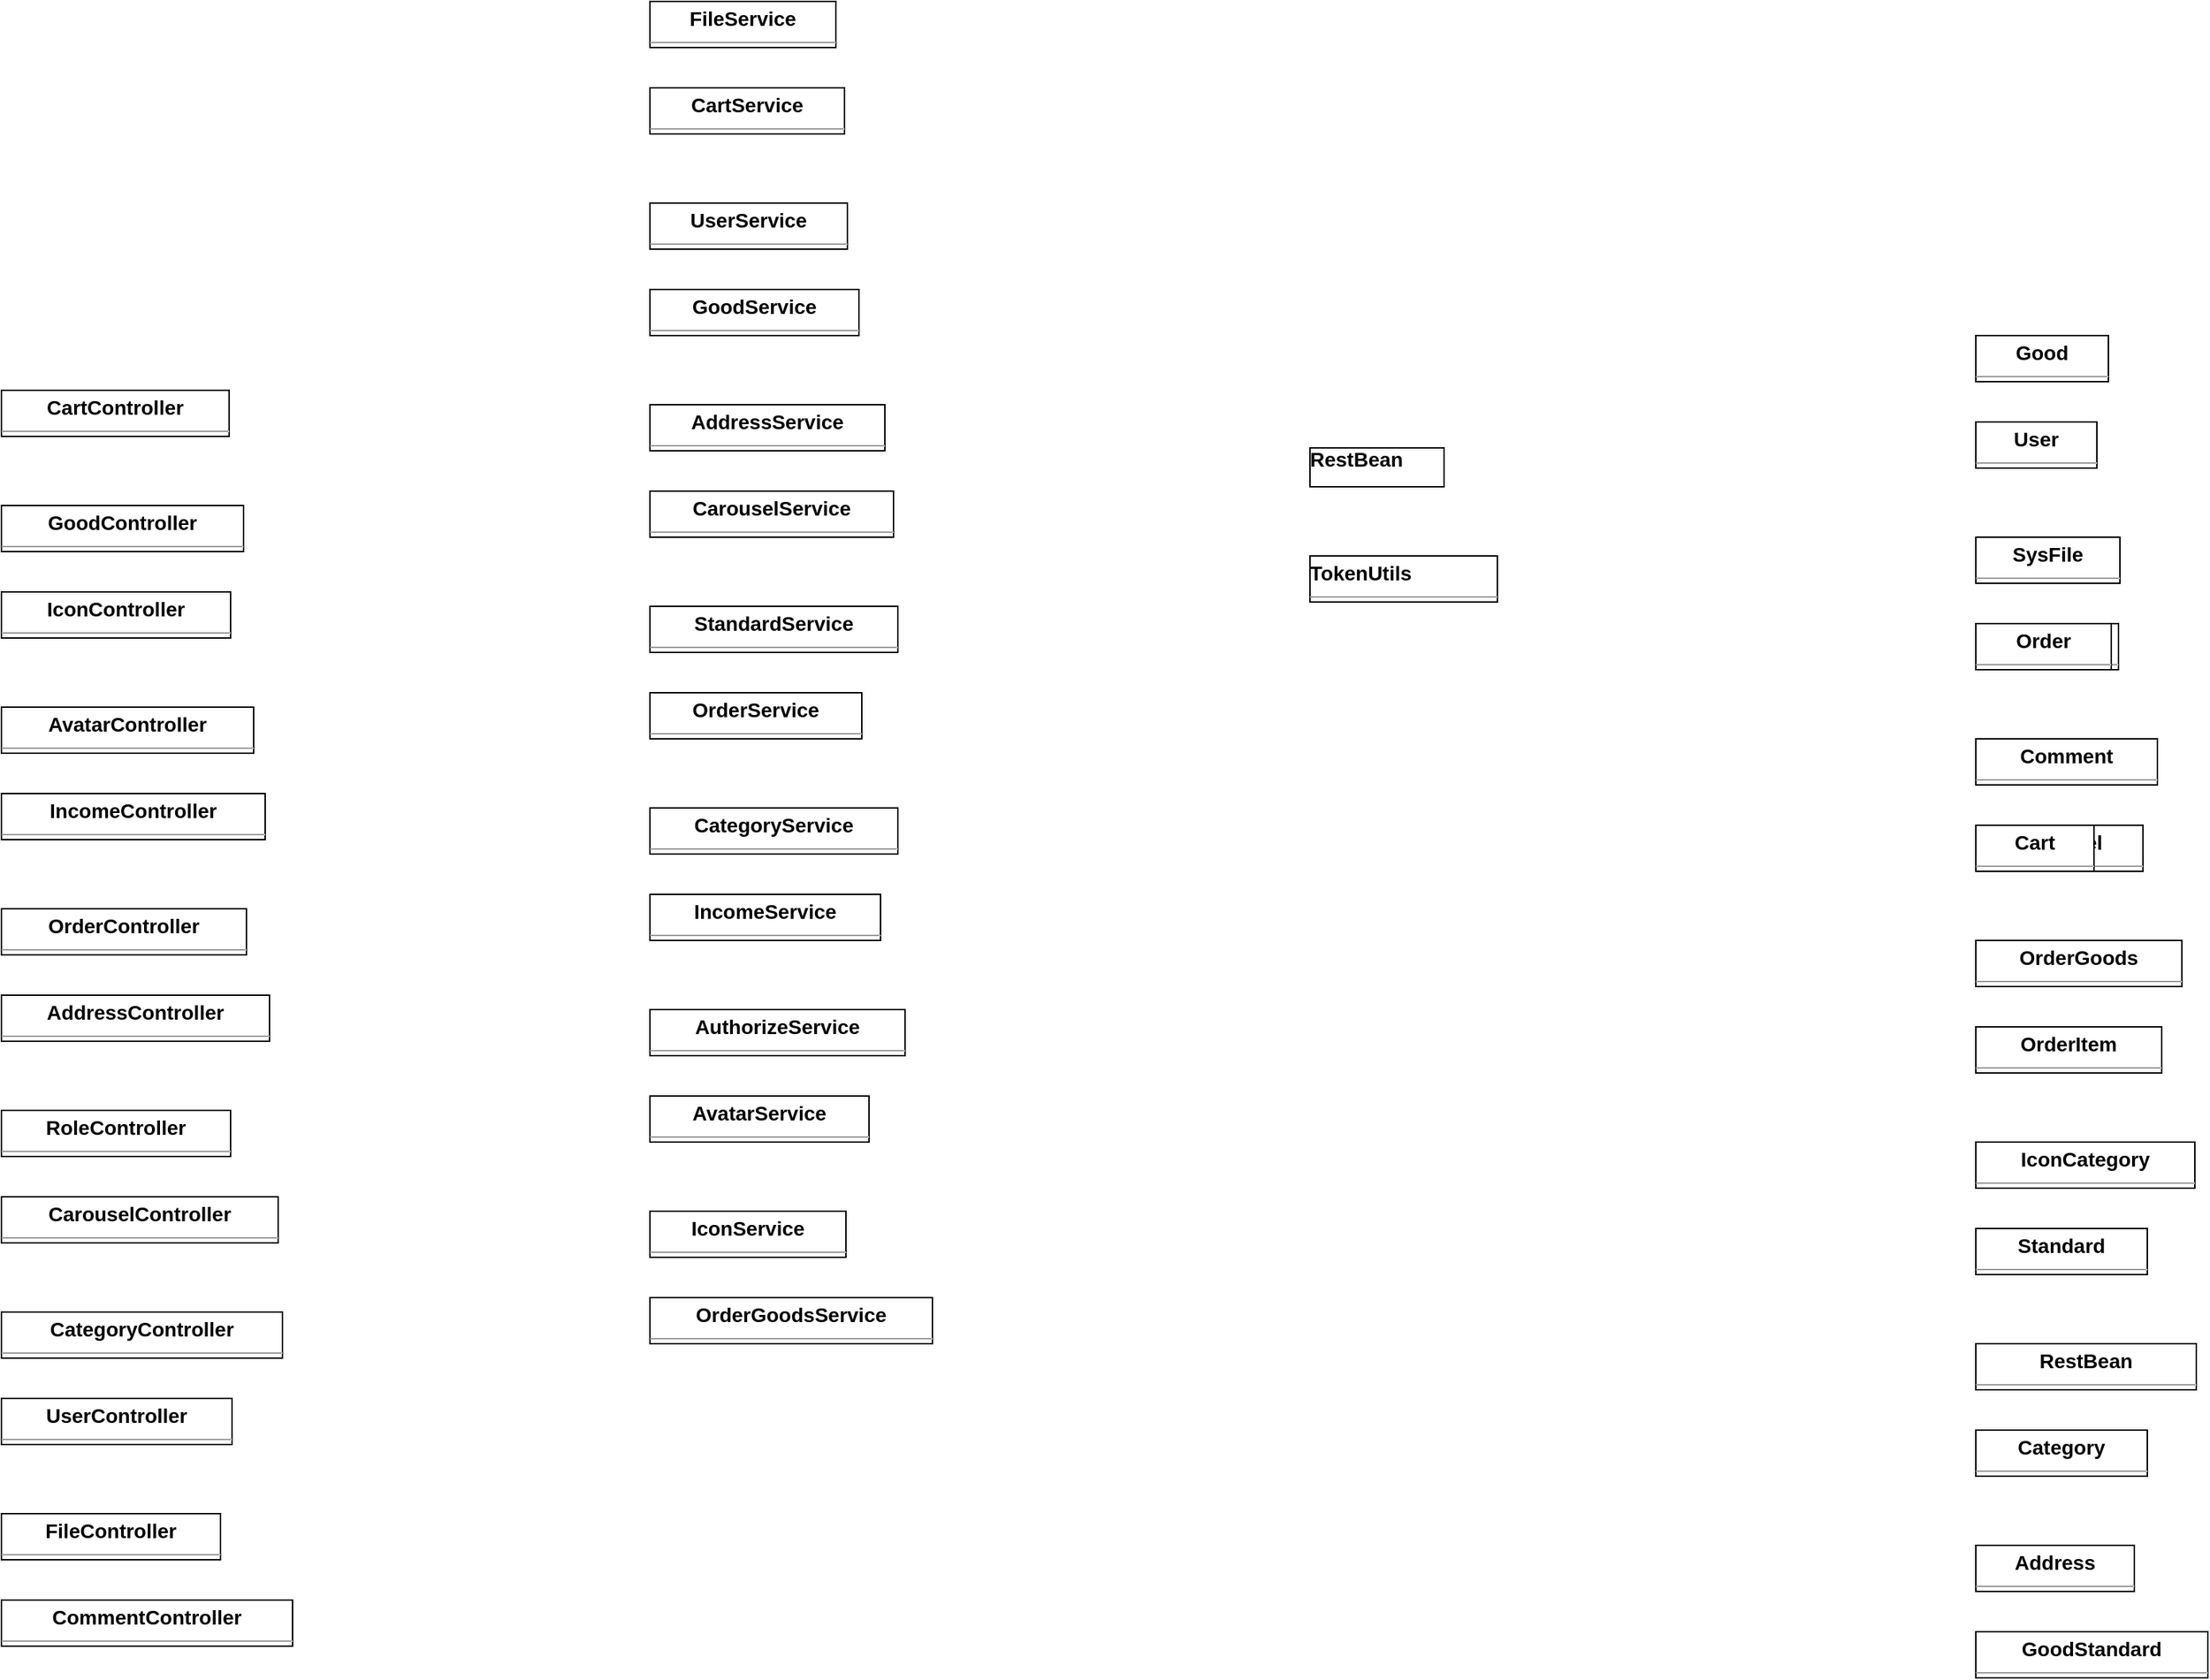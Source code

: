 <mxfile version="24.2.2" type="github">
  <diagram id="kwndpxM6aQohwFW0s9ph" name="第 1 页">
    <mxGraphModel dx="3793" dy="1783" grid="1" gridSize="10" guides="1" tooltips="1" connect="1" arrows="1" fold="1" page="0" pageScale="1" pageWidth="827" pageHeight="1169" background="none" math="0" shadow="0">
      <root>
        <mxCell id="0" />
        <mxCell id="1" parent="0" />
        <mxCell id="node9" value="&lt;p style=&quot;margin: 4px 0px 0px;&quot;&gt;&lt;b&gt;AddressController&lt;/b&gt;&lt;/p&gt;&lt;hr size=&quot;1&quot;&gt;" style="verticalAlign=top;align=center;overflow=fill;fontSize=14;fontFamily=Helvetica;html=1;rounded=0;shadow=0;comic=0;labelBackgroundColor=none;strokeWidth=1;" parent="1" vertex="1">
          <mxGeometry x="-1000" y="370" width="186" height="32" as="geometry" />
        </mxCell>
        <mxCell id="node5" value="&lt;p style=&quot;margin: 4px 0px 0px;&quot;&gt;&lt;b&gt;AvatarController&lt;/b&gt;&lt;/p&gt;&lt;hr size=&quot;1&quot;&gt;" style="verticalAlign=top;align=center;overflow=fill;fontSize=14;fontFamily=Helvetica;html=1;rounded=0;shadow=0;comic=0;labelBackgroundColor=none;strokeWidth=1;" parent="1" vertex="1">
          <mxGeometry x="-1000" y="170" width="175" height="32" as="geometry" />
        </mxCell>
        <mxCell id="node1" value="&lt;p style=&quot;margin: 4px 0px 0px;&quot;&gt;&lt;b&gt;CarouselController&lt;/b&gt;&lt;/p&gt;&lt;hr size=&quot;1&quot;&gt;" style="verticalAlign=top;align=center;overflow=fill;fontSize=14;fontFamily=Helvetica;html=1;rounded=0;shadow=0;comic=0;labelBackgroundColor=none;strokeWidth=1;" parent="1" vertex="1">
          <mxGeometry x="-1000" y="510" width="192" height="32" as="geometry" />
        </mxCell>
        <mxCell id="node8" value="&lt;p style=&quot;margin: 4px 0px 0px;&quot;&gt;&lt;b&gt;CartController&lt;/b&gt;&lt;/p&gt;&lt;hr size=&quot;1&quot;&gt;" style="verticalAlign=top;align=center;overflow=fill;fontSize=14;fontFamily=Helvetica;html=1;rounded=0;shadow=0;comic=0;labelBackgroundColor=none;strokeWidth=1;" parent="1" vertex="1">
          <mxGeometry x="-1000" y="-50" width="158" height="32" as="geometry" />
        </mxCell>
        <mxCell id="node7" value="&lt;p style=&quot;margin: 4px 0px 0px;&quot;&gt;&lt;b&gt;CategoryController&lt;/b&gt;&lt;/p&gt;&lt;hr size=&quot;1&quot;&gt;" style="verticalAlign=top;align=center;overflow=fill;fontSize=14;fontFamily=Helvetica;html=1;rounded=0;shadow=0;comic=0;labelBackgroundColor=none;strokeWidth=1;" parent="1" vertex="1">
          <mxGeometry x="-1000" y="590" width="195" height="32" as="geometry" />
        </mxCell>
        <mxCell id="node2" value="&lt;p style=&quot;margin: 4px 0px 0px;&quot;&gt;&lt;b&gt;CommentController&lt;/b&gt;&lt;/p&gt;&lt;hr size=&quot;1&quot;&gt;" style="verticalAlign=top;align=center;overflow=fill;fontSize=14;fontFamily=Helvetica;html=1;rounded=0;shadow=0;comic=0;labelBackgroundColor=none;strokeWidth=1;" parent="1" vertex="1">
          <mxGeometry x="-1000" y="790" width="202" height="32" as="geometry" />
        </mxCell>
        <mxCell id="node6" value="&lt;p style=&quot;margin: 4px 0px 0px;&quot;&gt;&lt;b&gt;FileController&lt;/b&gt;&lt;/p&gt;&lt;hr size=&quot;1&quot;&gt;" style="verticalAlign=top;align=center;overflow=fill;fontSize=14;fontFamily=Helvetica;html=1;rounded=0;shadow=0;comic=0;labelBackgroundColor=none;strokeWidth=1;" parent="1" vertex="1">
          <mxGeometry x="-1000" y="730" width="152" height="32" as="geometry" />
        </mxCell>
        <mxCell id="node4" value="&lt;p style=&quot;margin: 4px 0px 0px;&quot;&gt;&lt;b&gt;GoodController&lt;/b&gt;&lt;/p&gt;&lt;hr size=&quot;1&quot;&gt;" style="verticalAlign=top;align=center;overflow=fill;fontSize=14;fontFamily=Helvetica;html=1;rounded=0;shadow=0;comic=0;labelBackgroundColor=none;strokeWidth=1;" parent="1" vertex="1">
          <mxGeometry x="-1000" y="30" width="168" height="32" as="geometry" />
        </mxCell>
        <mxCell id="node12" value="&lt;p style=&quot;margin: 4px 0px 0px;&quot;&gt;&lt;b&gt;IconController&lt;/b&gt;&lt;/p&gt;&lt;hr size=&quot;1&quot;&gt;" style="verticalAlign=top;align=center;overflow=fill;fontSize=14;fontFamily=Helvetica;html=1;rounded=0;shadow=0;comic=0;labelBackgroundColor=none;strokeWidth=1;" parent="1" vertex="1">
          <mxGeometry x="-1000" y="90" width="159" height="32" as="geometry" />
        </mxCell>
        <mxCell id="node10" value="&lt;p style=&quot;margin: 4px 0px 0px;&quot;&gt;&lt;b&gt;IncomeController&lt;/b&gt;&lt;/p&gt;&lt;hr size=&quot;1&quot;&gt;" style="verticalAlign=top;align=center;overflow=fill;fontSize=14;fontFamily=Helvetica;html=1;rounded=0;shadow=0;comic=0;labelBackgroundColor=none;strokeWidth=1;" parent="1" vertex="1">
          <mxGeometry x="-1000" y="230" width="183" height="32" as="geometry" />
        </mxCell>
        <mxCell id="node3" value="&lt;p style=&quot;margin: 4px 0px 0px;&quot;&gt;&lt;b&gt;OrderController&lt;/b&gt;&lt;/p&gt;&lt;hr size=&quot;1&quot;&gt;" style="verticalAlign=top;align=center;overflow=fill;fontSize=14;fontFamily=Helvetica;html=1;rounded=0;shadow=0;comic=0;labelBackgroundColor=none;strokeWidth=1;" parent="1" vertex="1">
          <mxGeometry x="-1000" y="310" width="170" height="32" as="geometry" />
        </mxCell>
        <mxCell id="node0" value="&lt;p style=&quot;margin: 4px 0px 0px;&quot;&gt;&lt;b&gt;RoleController&lt;/b&gt;&lt;/p&gt;&lt;hr size=&quot;1&quot;&gt;" style="verticalAlign=top;align=center;overflow=fill;fontSize=14;fontFamily=Helvetica;html=1;rounded=0;shadow=0;comic=0;labelBackgroundColor=none;strokeWidth=1;" parent="1" vertex="1">
          <mxGeometry x="-1000" y="450" width="159" height="32" as="geometry" />
        </mxCell>
        <mxCell id="node11" value="&lt;p style=&quot;margin: 4px 0px 0px;&quot;&gt;&lt;b&gt;UserController&lt;/b&gt;&lt;/p&gt;&lt;hr size=&quot;1&quot;&gt;" style="verticalAlign=top;align=center;overflow=fill;fontSize=14;fontFamily=Helvetica;html=1;rounded=0;shadow=0;comic=0;labelBackgroundColor=none;strokeWidth=1;" parent="1" vertex="1">
          <mxGeometry x="-1000" y="650" width="160" height="32" as="geometry" />
        </mxCell>
        <mxCell id="ARKG5BeF98pR6dy3IUAX-29" value="&lt;p style=&quot;margin:0px;margin-top:4px;text-align:center;&quot;&gt;&lt;b&gt;AddressService&lt;/b&gt;&lt;/p&gt;&lt;hr size=&quot;1&quot;/&gt;" style="verticalAlign=top;align=left;overflow=fill;fontSize=14;fontFamily=Helvetica;html=1;rounded=0;shadow=0;comic=0;labelBackgroundColor=none;strokeWidth=1;" vertex="1" parent="1">
          <mxGeometry x="-550" y="-40" width="163" height="32" as="geometry" />
        </mxCell>
        <mxCell id="ARKG5BeF98pR6dy3IUAX-30" value="&lt;p style=&quot;margin:0px;margin-top:4px;text-align:center;&quot;&gt;&lt;b&gt;AuthorizeService&lt;/b&gt;&lt;/p&gt;&lt;hr size=&quot;1&quot;/&gt;" style="verticalAlign=top;align=left;overflow=fill;fontSize=14;fontFamily=Helvetica;html=1;rounded=0;shadow=0;comic=0;labelBackgroundColor=none;strokeWidth=1;" vertex="1" parent="1">
          <mxGeometry x="-550" y="380" width="177" height="32" as="geometry" />
        </mxCell>
        <mxCell id="ARKG5BeF98pR6dy3IUAX-31" value="&lt;p style=&quot;margin:0px;margin-top:4px;text-align:center;&quot;&gt;&lt;b&gt;AvatarService&lt;/b&gt;&lt;/p&gt;&lt;hr size=&quot;1&quot;/&gt;" style="verticalAlign=top;align=left;overflow=fill;fontSize=14;fontFamily=Helvetica;html=1;rounded=0;shadow=0;comic=0;labelBackgroundColor=none;strokeWidth=1;" vertex="1" parent="1">
          <mxGeometry x="-550" y="440" width="152" height="32" as="geometry" />
        </mxCell>
        <mxCell id="ARKG5BeF98pR6dy3IUAX-32" value="&lt;p style=&quot;margin:0px;margin-top:4px;text-align:center;&quot;&gt;&lt;b&gt;CarouselService&lt;/b&gt;&lt;/p&gt;&lt;hr size=&quot;1&quot;/&gt;" style="verticalAlign=top;align=left;overflow=fill;fontSize=14;fontFamily=Helvetica;html=1;rounded=0;shadow=0;comic=0;labelBackgroundColor=none;strokeWidth=1;" vertex="1" parent="1">
          <mxGeometry x="-550" y="20" width="169" height="32" as="geometry" />
        </mxCell>
        <mxCell id="ARKG5BeF98pR6dy3IUAX-33" value="&lt;p style=&quot;margin:0px;margin-top:4px;text-align:center;&quot;&gt;&lt;b&gt;CartService&lt;/b&gt;&lt;/p&gt;&lt;hr size=&quot;1&quot;/&gt;" style="verticalAlign=top;align=left;overflow=fill;fontSize=14;fontFamily=Helvetica;html=1;rounded=0;shadow=0;comic=0;labelBackgroundColor=none;strokeWidth=1;" vertex="1" parent="1">
          <mxGeometry x="-550" y="-260" width="135" height="32" as="geometry" />
        </mxCell>
        <mxCell id="ARKG5BeF98pR6dy3IUAX-34" value="&lt;p style=&quot;margin:0px;margin-top:4px;text-align:center;&quot;&gt;&lt;b&gt;CategoryService&lt;/b&gt;&lt;/p&gt;&lt;hr size=&quot;1&quot;/&gt;" style="verticalAlign=top;align=left;overflow=fill;fontSize=14;fontFamily=Helvetica;html=1;rounded=0;shadow=0;comic=0;labelBackgroundColor=none;strokeWidth=1;" vertex="1" parent="1">
          <mxGeometry x="-550" y="240" width="172" height="32" as="geometry" />
        </mxCell>
        <mxCell id="ARKG5BeF98pR6dy3IUAX-35" value="&lt;p style=&quot;margin:0px;margin-top:4px;text-align:center;&quot;&gt;&lt;b&gt;FileService&lt;/b&gt;&lt;/p&gt;&lt;hr size=&quot;1&quot;/&gt;" style="verticalAlign=top;align=left;overflow=fill;fontSize=14;fontFamily=Helvetica;html=1;rounded=0;shadow=0;comic=0;labelBackgroundColor=none;strokeWidth=1;" vertex="1" parent="1">
          <mxGeometry x="-550" y="-320" width="129" height="32" as="geometry" />
        </mxCell>
        <mxCell id="ARKG5BeF98pR6dy3IUAX-36" value="&lt;p style=&quot;margin:0px;margin-top:4px;text-align:center;&quot;&gt;&lt;b&gt;GoodService&lt;/b&gt;&lt;/p&gt;&lt;hr size=&quot;1&quot;/&gt;" style="verticalAlign=top;align=left;overflow=fill;fontSize=14;fontFamily=Helvetica;html=1;rounded=0;shadow=0;comic=0;labelBackgroundColor=none;strokeWidth=1;" vertex="1" parent="1">
          <mxGeometry x="-550" y="-120" width="145" height="32" as="geometry" />
        </mxCell>
        <mxCell id="ARKG5BeF98pR6dy3IUAX-37" value="&lt;p style=&quot;margin:0px;margin-top:4px;text-align:center;&quot;&gt;&lt;b&gt;IconService&lt;/b&gt;&lt;/p&gt;&lt;hr size=&quot;1&quot;/&gt;" style="verticalAlign=top;align=left;overflow=fill;fontSize=14;fontFamily=Helvetica;html=1;rounded=0;shadow=0;comic=0;labelBackgroundColor=none;strokeWidth=1;" vertex="1" parent="1">
          <mxGeometry x="-550" y="520" width="136" height="32" as="geometry" />
        </mxCell>
        <mxCell id="ARKG5BeF98pR6dy3IUAX-38" value="&lt;p style=&quot;margin:0px;margin-top:4px;text-align:center;&quot;&gt;&lt;b&gt;IncomeService&lt;/b&gt;&lt;/p&gt;&lt;hr size=&quot;1&quot;/&gt;" style="verticalAlign=top;align=left;overflow=fill;fontSize=14;fontFamily=Helvetica;html=1;rounded=0;shadow=0;comic=0;labelBackgroundColor=none;strokeWidth=1;" vertex="1" parent="1">
          <mxGeometry x="-550" y="300" width="160" height="32" as="geometry" />
        </mxCell>
        <mxCell id="ARKG5BeF98pR6dy3IUAX-39" value="&lt;p style=&quot;margin:0px;margin-top:4px;text-align:center;&quot;&gt;&lt;b&gt;OrderGoodsService&lt;/b&gt;&lt;/p&gt;&lt;hr size=&quot;1&quot;/&gt;" style="verticalAlign=top;align=left;overflow=fill;fontSize=14;fontFamily=Helvetica;html=1;rounded=0;shadow=0;comic=0;labelBackgroundColor=none;strokeWidth=1;" vertex="1" parent="1">
          <mxGeometry x="-550" y="580" width="196" height="32" as="geometry" />
        </mxCell>
        <mxCell id="ARKG5BeF98pR6dy3IUAX-40" value="&lt;p style=&quot;margin:0px;margin-top:4px;text-align:center;&quot;&gt;&lt;b&gt;OrderService&lt;/b&gt;&lt;/p&gt;&lt;hr size=&quot;1&quot;/&gt;" style="verticalAlign=top;align=left;overflow=fill;fontSize=14;fontFamily=Helvetica;html=1;rounded=0;shadow=0;comic=0;labelBackgroundColor=none;strokeWidth=1;" vertex="1" parent="1">
          <mxGeometry x="-550" y="160" width="147" height="32" as="geometry" />
        </mxCell>
        <mxCell id="ARKG5BeF98pR6dy3IUAX-41" value="&lt;p style=&quot;margin:0px;margin-top:4px;text-align:center;&quot;&gt;&lt;b&gt;StandardService&lt;/b&gt;&lt;/p&gt;&lt;hr size=&quot;1&quot;/&gt;" style="verticalAlign=top;align=left;overflow=fill;fontSize=14;fontFamily=Helvetica;html=1;rounded=0;shadow=0;comic=0;labelBackgroundColor=none;strokeWidth=1;" vertex="1" parent="1">
          <mxGeometry x="-550" y="100" width="172" height="32" as="geometry" />
        </mxCell>
        <mxCell id="ARKG5BeF98pR6dy3IUAX-42" value="&lt;p style=&quot;margin:0px;margin-top:4px;text-align:center;&quot;&gt;&lt;b&gt;UserService&lt;/b&gt;&lt;/p&gt;&lt;hr size=&quot;1&quot;/&gt;" style="verticalAlign=top;align=left;overflow=fill;fontSize=14;fontFamily=Helvetica;html=1;rounded=0;shadow=0;comic=0;labelBackgroundColor=none;strokeWidth=1;" vertex="1" parent="1">
          <mxGeometry x="-550" y="-180" width="137" height="32" as="geometry" />
        </mxCell>
        <mxCell id="ARKG5BeF98pR6dy3IUAX-44" value="&lt;div&gt;&lt;b&gt;RestBean&lt;/b&gt;&lt;/div&gt;" style="verticalAlign=middle;align=left;overflow=fill;fontSize=14;fontFamily=Helvetica;html=1;rounded=0;shadow=0;comic=0;labelBackgroundColor=none;strokeWidth=1;" vertex="1" parent="1">
          <mxGeometry x="-92" y="-10" width="93" height="27" as="geometry" />
        </mxCell>
        <mxCell id="ARKG5BeF98pR6dy3IUAX-45" value="&lt;p style=&quot;margin: 4px 0px 0px;&quot;&gt;&lt;b&gt;TokenUtils&lt;/b&gt;&lt;/p&gt;&lt;hr size=&quot;1&quot;&gt;" style="verticalAlign=top;align=left;overflow=fill;fontSize=14;fontFamily=Helvetica;html=1;rounded=0;shadow=0;comic=0;labelBackgroundColor=none;strokeWidth=1;" vertex="1" parent="1">
          <mxGeometry x="-92" y="65" width="130" height="32" as="geometry" />
        </mxCell>
        <mxCell id="ARKG5BeF98pR6dy3IUAX-47" value="&lt;p style=&quot;margin:0px;margin-top:4px;text-align:center;&quot;&gt;&lt;b&gt;Address&lt;/b&gt;&lt;/p&gt;&lt;hr size=&quot;1&quot;/&gt;" style="verticalAlign=top;align=left;overflow=fill;fontSize=14;fontFamily=Helvetica;html=1;rounded=0;shadow=0;comic=0;labelBackgroundColor=none;strokeWidth=1;" vertex="1" parent="1">
          <mxGeometry x="370" y="752" width="110" height="32" as="geometry" />
        </mxCell>
        <mxCell id="ARKG5BeF98pR6dy3IUAX-48" value="&lt;p style=&quot;margin:0px;margin-top:4px;text-align:center;&quot;&gt;&lt;b&gt;Avatar&lt;/b&gt;&lt;/p&gt;&lt;hr size=&quot;1&quot;/&gt;" style="verticalAlign=top;align=left;overflow=fill;fontSize=14;fontFamily=Helvetica;html=1;rounded=0;shadow=0;comic=0;labelBackgroundColor=none;strokeWidth=1;" vertex="1" parent="1">
          <mxGeometry x="370" y="112" width="99" height="32" as="geometry" />
        </mxCell>
        <mxCell id="ARKG5BeF98pR6dy3IUAX-49" value="&lt;p style=&quot;margin:0px;margin-top:4px;text-align:center;&quot;&gt;&lt;b&gt;Carousel&lt;/b&gt;&lt;/p&gt;&lt;hr size=&quot;1&quot;/&gt;" style="verticalAlign=top;align=left;overflow=fill;fontSize=14;fontFamily=Helvetica;html=1;rounded=0;shadow=0;comic=0;labelBackgroundColor=none;strokeWidth=1;" vertex="1" parent="1">
          <mxGeometry x="370" y="252" width="116" height="32" as="geometry" />
        </mxCell>
        <mxCell id="ARKG5BeF98pR6dy3IUAX-50" value="&lt;p style=&quot;margin:0px;margin-top:4px;text-align:center;&quot;&gt;&lt;b&gt;Cart&lt;/b&gt;&lt;/p&gt;&lt;hr size=&quot;1&quot;/&gt;" style="verticalAlign=top;align=left;overflow=fill;fontSize=14;fontFamily=Helvetica;html=1;rounded=0;shadow=0;comic=0;labelBackgroundColor=none;strokeWidth=1;" vertex="1" parent="1">
          <mxGeometry x="370" y="252" width="82" height="32" as="geometry" />
        </mxCell>
        <mxCell id="ARKG5BeF98pR6dy3IUAX-51" value="&lt;p style=&quot;margin:0px;margin-top:4px;text-align:center;&quot;&gt;&lt;b&gt;Category&lt;/b&gt;&lt;/p&gt;&lt;hr size=&quot;1&quot;/&gt;" style="verticalAlign=top;align=left;overflow=fill;fontSize=14;fontFamily=Helvetica;html=1;rounded=0;shadow=0;comic=0;labelBackgroundColor=none;strokeWidth=1;" vertex="1" parent="1">
          <mxGeometry x="370" y="672" width="119" height="32" as="geometry" />
        </mxCell>
        <mxCell id="ARKG5BeF98pR6dy3IUAX-52" value="&lt;p style=&quot;margin:0px;margin-top:4px;text-align:center;&quot;&gt;&lt;b&gt;Comment&lt;/b&gt;&lt;/p&gt;&lt;hr size=&quot;1&quot;/&gt;" style="verticalAlign=top;align=left;overflow=fill;fontSize=14;fontFamily=Helvetica;html=1;rounded=0;shadow=0;comic=0;labelBackgroundColor=none;strokeWidth=1;" vertex="1" parent="1">
          <mxGeometry x="370" y="192" width="126" height="32" as="geometry" />
        </mxCell>
        <mxCell id="ARKG5BeF98pR6dy3IUAX-53" value="&lt;p style=&quot;margin:0px;margin-top:4px;text-align:center;&quot;&gt;&lt;b&gt;Good&lt;/b&gt;&lt;/p&gt;&lt;hr size=&quot;1&quot;/&gt;" style="verticalAlign=top;align=left;overflow=fill;fontSize=14;fontFamily=Helvetica;html=1;rounded=0;shadow=0;comic=0;labelBackgroundColor=none;strokeWidth=1;" vertex="1" parent="1">
          <mxGeometry x="370" y="-88" width="92" height="32" as="geometry" />
        </mxCell>
        <mxCell id="ARKG5BeF98pR6dy3IUAX-54" value="&lt;p style=&quot;margin:0px;margin-top:4px;text-align:center;&quot;&gt;&lt;b&gt;GoodStandard&lt;/b&gt;&lt;/p&gt;&lt;hr size=&quot;1&quot;/&gt;" style="verticalAlign=top;align=left;overflow=fill;fontSize=14;fontFamily=Helvetica;html=1;rounded=0;shadow=0;comic=0;labelBackgroundColor=none;strokeWidth=1;" vertex="1" parent="1">
          <mxGeometry x="370" y="812" width="161" height="32" as="geometry" />
        </mxCell>
        <mxCell id="ARKG5BeF98pR6dy3IUAX-55" value="&lt;p style=&quot;margin:0px;margin-top:4px;text-align:center;&quot;&gt;&lt;b&gt;Icon&lt;/b&gt;&lt;/p&gt;&lt;hr size=&quot;1&quot;/&gt;" style="verticalAlign=top;align=left;overflow=fill;fontSize=14;fontFamily=Helvetica;html=1;rounded=0;shadow=0;comic=0;labelBackgroundColor=none;strokeWidth=1;" vertex="1" parent="1">
          <mxGeometry x="370" y="-28" width="83" height="32" as="geometry" />
        </mxCell>
        <mxCell id="ARKG5BeF98pR6dy3IUAX-56" value="&lt;p style=&quot;margin:0px;margin-top:4px;text-align:center;&quot;&gt;&lt;b&gt;IconCategory&lt;/b&gt;&lt;/p&gt;&lt;hr size=&quot;1&quot;/&gt;" style="verticalAlign=top;align=left;overflow=fill;fontSize=14;fontFamily=Helvetica;html=1;rounded=0;shadow=0;comic=0;labelBackgroundColor=none;strokeWidth=1;" vertex="1" parent="1">
          <mxGeometry x="370" y="472" width="152" height="32" as="geometry" />
        </mxCell>
        <mxCell id="ARKG5BeF98pR6dy3IUAX-57" value="&lt;p style=&quot;margin:0px;margin-top:4px;text-align:center;&quot;&gt;&lt;b&gt;Order&lt;/b&gt;&lt;/p&gt;&lt;hr size=&quot;1&quot;/&gt;" style="verticalAlign=top;align=left;overflow=fill;fontSize=14;fontFamily=Helvetica;html=1;rounded=0;shadow=0;comic=0;labelBackgroundColor=none;strokeWidth=1;" vertex="1" parent="1">
          <mxGeometry x="370" y="112" width="94" height="32" as="geometry" />
        </mxCell>
        <mxCell id="ARKG5BeF98pR6dy3IUAX-58" value="&lt;p style=&quot;margin:0px;margin-top:4px;text-align:center;&quot;&gt;&lt;b&gt;OrderGoods&lt;/b&gt;&lt;/p&gt;&lt;hr size=&quot;1&quot;/&gt;" style="verticalAlign=top;align=left;overflow=fill;fontSize=14;fontFamily=Helvetica;html=1;rounded=0;shadow=0;comic=0;labelBackgroundColor=none;strokeWidth=1;" vertex="1" parent="1">
          <mxGeometry x="370" y="332" width="143" height="32" as="geometry" />
        </mxCell>
        <mxCell id="ARKG5BeF98pR6dy3IUAX-59" value="&lt;p style=&quot;margin:0px;margin-top:4px;text-align:center;&quot;&gt;&lt;b&gt;OrderItem&lt;/b&gt;&lt;/p&gt;&lt;hr size=&quot;1&quot;/&gt;" style="verticalAlign=top;align=left;overflow=fill;fontSize=14;fontFamily=Helvetica;html=1;rounded=0;shadow=0;comic=0;labelBackgroundColor=none;strokeWidth=1;" vertex="1" parent="1">
          <mxGeometry x="370" y="392" width="129" height="32" as="geometry" />
        </mxCell>
        <mxCell id="ARKG5BeF98pR6dy3IUAX-60" value="&lt;p style=&quot;margin:0px;margin-top:4px;text-align:center;&quot;&gt;&lt;b&gt;RestBean&lt;T&gt;&lt;/b&gt;&lt;/p&gt;&lt;hr size=&quot;1&quot;/&gt;" style="verticalAlign=top;align=left;overflow=fill;fontSize=14;fontFamily=Helvetica;html=1;rounded=0;shadow=0;comic=0;labelBackgroundColor=none;strokeWidth=1;" vertex="1" parent="1">
          <mxGeometry x="370" y="612" width="153" height="32" as="geometry" />
        </mxCell>
        <mxCell id="ARKG5BeF98pR6dy3IUAX-61" value="&lt;p style=&quot;margin:0px;margin-top:4px;text-align:center;&quot;&gt;&lt;b&gt;Standard&lt;/b&gt;&lt;/p&gt;&lt;hr size=&quot;1&quot;/&gt;" style="verticalAlign=top;align=left;overflow=fill;fontSize=14;fontFamily=Helvetica;html=1;rounded=0;shadow=0;comic=0;labelBackgroundColor=none;strokeWidth=1;" vertex="1" parent="1">
          <mxGeometry x="370" y="532" width="119" height="32" as="geometry" />
        </mxCell>
        <mxCell id="ARKG5BeF98pR6dy3IUAX-62" value="&lt;p style=&quot;margin:0px;margin-top:4px;text-align:center;&quot;&gt;&lt;b&gt;SysFile&lt;/b&gt;&lt;/p&gt;&lt;hr size=&quot;1&quot;/&gt;" style="verticalAlign=top;align=left;overflow=fill;fontSize=14;fontFamily=Helvetica;html=1;rounded=0;shadow=0;comic=0;labelBackgroundColor=none;strokeWidth=1;" vertex="1" parent="1">
          <mxGeometry x="370" y="52" width="100" height="32" as="geometry" />
        </mxCell>
        <mxCell id="ARKG5BeF98pR6dy3IUAX-63" value="&lt;p style=&quot;margin:0px;margin-top:4px;text-align:center;&quot;&gt;&lt;b&gt;User&lt;/b&gt;&lt;/p&gt;&lt;hr size=&quot;1&quot;/&gt;" style="verticalAlign=top;align=left;overflow=fill;fontSize=14;fontFamily=Helvetica;html=1;rounded=0;shadow=0;comic=0;labelBackgroundColor=none;strokeWidth=1;" vertex="1" parent="1">
          <mxGeometry x="370" y="-28" width="84" height="32" as="geometry" />
        </mxCell>
      </root>
    </mxGraphModel>
  </diagram>
</mxfile>
